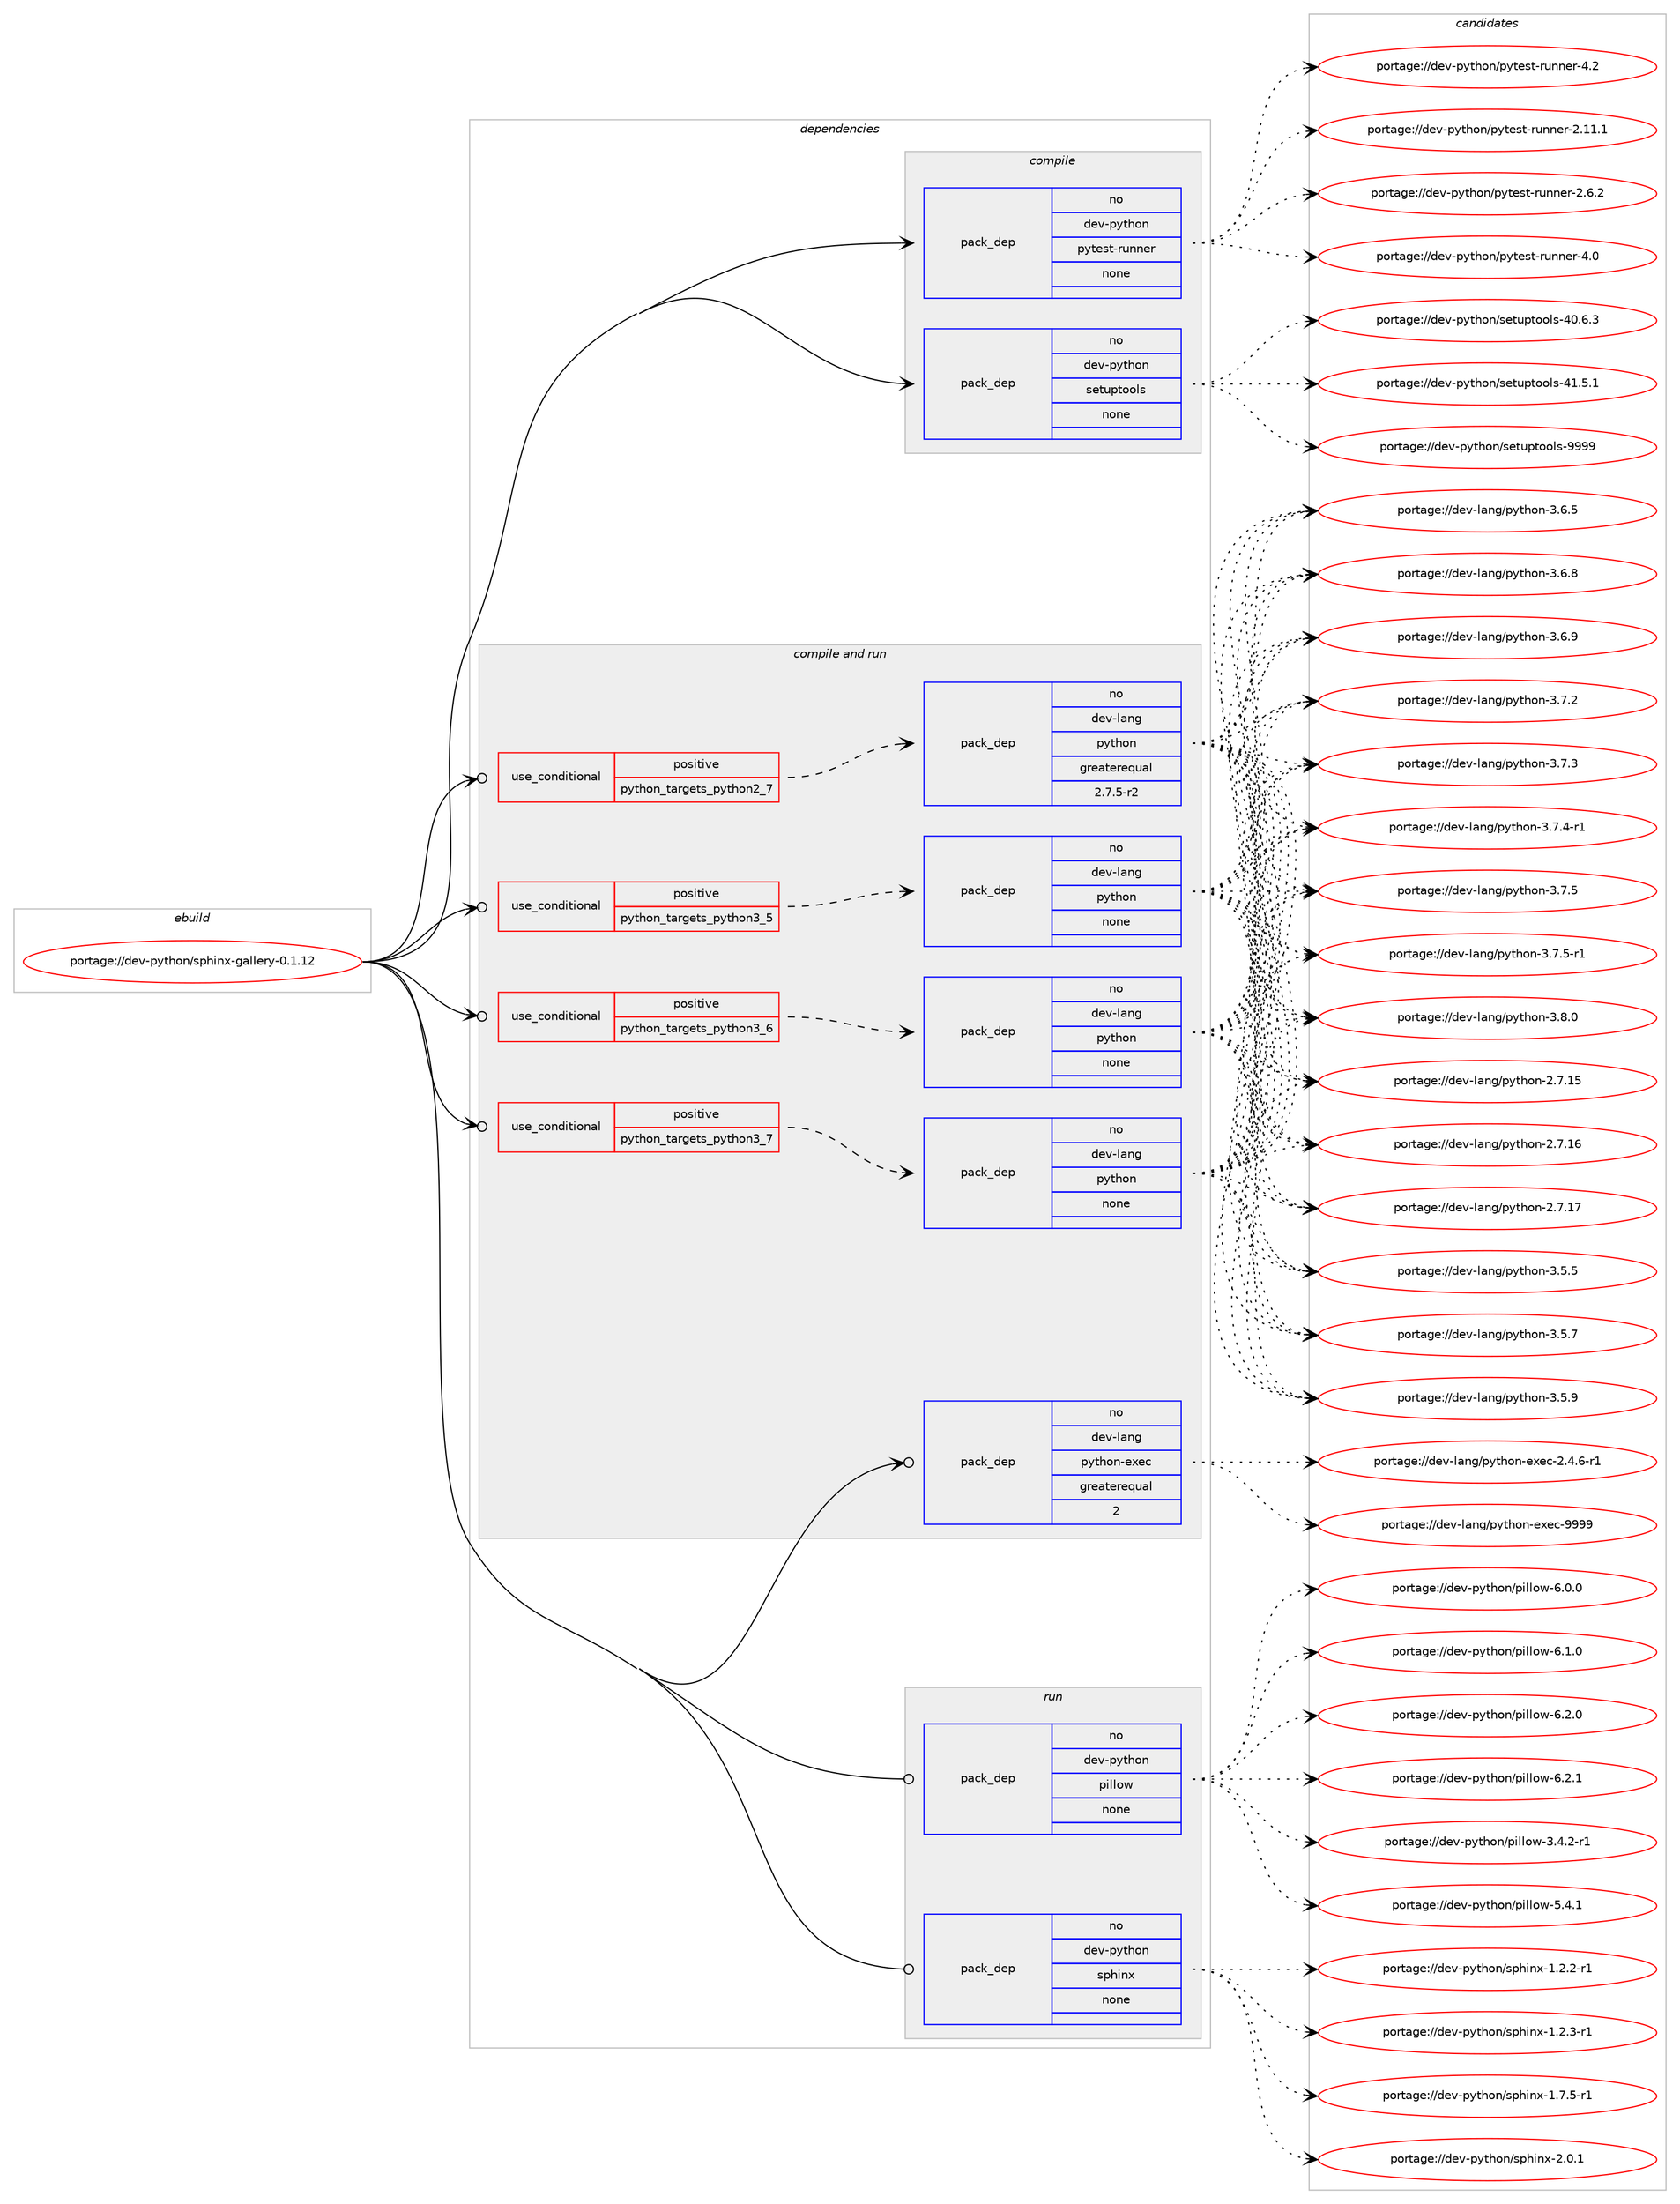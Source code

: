 digraph prolog {

# *************
# Graph options
# *************

newrank=true;
concentrate=true;
compound=true;
graph [rankdir=LR,fontname=Helvetica,fontsize=10,ranksep=1.5];#, ranksep=2.5, nodesep=0.2];
edge  [arrowhead=vee];
node  [fontname=Helvetica,fontsize=10];

# **********
# The ebuild
# **********

subgraph cluster_leftcol {
color=gray;
rank=same;
label=<<i>ebuild</i>>;
id [label="portage://dev-python/sphinx-gallery-0.1.12", color=red, width=4, href="../dev-python/sphinx-gallery-0.1.12.svg"];
}

# ****************
# The dependencies
# ****************

subgraph cluster_midcol {
color=gray;
label=<<i>dependencies</i>>;
subgraph cluster_compile {
fillcolor="#eeeeee";
style=filled;
label=<<i>compile</i>>;
subgraph pack130743 {
dependency173082 [label=<<TABLE BORDER="0" CELLBORDER="1" CELLSPACING="0" CELLPADDING="4" WIDTH="220"><TR><TD ROWSPAN="6" CELLPADDING="30">pack_dep</TD></TR><TR><TD WIDTH="110">no</TD></TR><TR><TD>dev-python</TD></TR><TR><TD>pytest-runner</TD></TR><TR><TD>none</TD></TR><TR><TD></TD></TR></TABLE>>, shape=none, color=blue];
}
id:e -> dependency173082:w [weight=20,style="solid",arrowhead="vee"];
subgraph pack130744 {
dependency173083 [label=<<TABLE BORDER="0" CELLBORDER="1" CELLSPACING="0" CELLPADDING="4" WIDTH="220"><TR><TD ROWSPAN="6" CELLPADDING="30">pack_dep</TD></TR><TR><TD WIDTH="110">no</TD></TR><TR><TD>dev-python</TD></TR><TR><TD>setuptools</TD></TR><TR><TD>none</TD></TR><TR><TD></TD></TR></TABLE>>, shape=none, color=blue];
}
id:e -> dependency173083:w [weight=20,style="solid",arrowhead="vee"];
}
subgraph cluster_compileandrun {
fillcolor="#eeeeee";
style=filled;
label=<<i>compile and run</i>>;
subgraph cond38936 {
dependency173084 [label=<<TABLE BORDER="0" CELLBORDER="1" CELLSPACING="0" CELLPADDING="4"><TR><TD ROWSPAN="3" CELLPADDING="10">use_conditional</TD></TR><TR><TD>positive</TD></TR><TR><TD>python_targets_python2_7</TD></TR></TABLE>>, shape=none, color=red];
subgraph pack130745 {
dependency173085 [label=<<TABLE BORDER="0" CELLBORDER="1" CELLSPACING="0" CELLPADDING="4" WIDTH="220"><TR><TD ROWSPAN="6" CELLPADDING="30">pack_dep</TD></TR><TR><TD WIDTH="110">no</TD></TR><TR><TD>dev-lang</TD></TR><TR><TD>python</TD></TR><TR><TD>greaterequal</TD></TR><TR><TD>2.7.5-r2</TD></TR></TABLE>>, shape=none, color=blue];
}
dependency173084:e -> dependency173085:w [weight=20,style="dashed",arrowhead="vee"];
}
id:e -> dependency173084:w [weight=20,style="solid",arrowhead="odotvee"];
subgraph cond38937 {
dependency173086 [label=<<TABLE BORDER="0" CELLBORDER="1" CELLSPACING="0" CELLPADDING="4"><TR><TD ROWSPAN="3" CELLPADDING="10">use_conditional</TD></TR><TR><TD>positive</TD></TR><TR><TD>python_targets_python3_5</TD></TR></TABLE>>, shape=none, color=red];
subgraph pack130746 {
dependency173087 [label=<<TABLE BORDER="0" CELLBORDER="1" CELLSPACING="0" CELLPADDING="4" WIDTH="220"><TR><TD ROWSPAN="6" CELLPADDING="30">pack_dep</TD></TR><TR><TD WIDTH="110">no</TD></TR><TR><TD>dev-lang</TD></TR><TR><TD>python</TD></TR><TR><TD>none</TD></TR><TR><TD></TD></TR></TABLE>>, shape=none, color=blue];
}
dependency173086:e -> dependency173087:w [weight=20,style="dashed",arrowhead="vee"];
}
id:e -> dependency173086:w [weight=20,style="solid",arrowhead="odotvee"];
subgraph cond38938 {
dependency173088 [label=<<TABLE BORDER="0" CELLBORDER="1" CELLSPACING="0" CELLPADDING="4"><TR><TD ROWSPAN="3" CELLPADDING="10">use_conditional</TD></TR><TR><TD>positive</TD></TR><TR><TD>python_targets_python3_6</TD></TR></TABLE>>, shape=none, color=red];
subgraph pack130747 {
dependency173089 [label=<<TABLE BORDER="0" CELLBORDER="1" CELLSPACING="0" CELLPADDING="4" WIDTH="220"><TR><TD ROWSPAN="6" CELLPADDING="30">pack_dep</TD></TR><TR><TD WIDTH="110">no</TD></TR><TR><TD>dev-lang</TD></TR><TR><TD>python</TD></TR><TR><TD>none</TD></TR><TR><TD></TD></TR></TABLE>>, shape=none, color=blue];
}
dependency173088:e -> dependency173089:w [weight=20,style="dashed",arrowhead="vee"];
}
id:e -> dependency173088:w [weight=20,style="solid",arrowhead="odotvee"];
subgraph cond38939 {
dependency173090 [label=<<TABLE BORDER="0" CELLBORDER="1" CELLSPACING="0" CELLPADDING="4"><TR><TD ROWSPAN="3" CELLPADDING="10">use_conditional</TD></TR><TR><TD>positive</TD></TR><TR><TD>python_targets_python3_7</TD></TR></TABLE>>, shape=none, color=red];
subgraph pack130748 {
dependency173091 [label=<<TABLE BORDER="0" CELLBORDER="1" CELLSPACING="0" CELLPADDING="4" WIDTH="220"><TR><TD ROWSPAN="6" CELLPADDING="30">pack_dep</TD></TR><TR><TD WIDTH="110">no</TD></TR><TR><TD>dev-lang</TD></TR><TR><TD>python</TD></TR><TR><TD>none</TD></TR><TR><TD></TD></TR></TABLE>>, shape=none, color=blue];
}
dependency173090:e -> dependency173091:w [weight=20,style="dashed",arrowhead="vee"];
}
id:e -> dependency173090:w [weight=20,style="solid",arrowhead="odotvee"];
subgraph pack130749 {
dependency173092 [label=<<TABLE BORDER="0" CELLBORDER="1" CELLSPACING="0" CELLPADDING="4" WIDTH="220"><TR><TD ROWSPAN="6" CELLPADDING="30">pack_dep</TD></TR><TR><TD WIDTH="110">no</TD></TR><TR><TD>dev-lang</TD></TR><TR><TD>python-exec</TD></TR><TR><TD>greaterequal</TD></TR><TR><TD>2</TD></TR></TABLE>>, shape=none, color=blue];
}
id:e -> dependency173092:w [weight=20,style="solid",arrowhead="odotvee"];
}
subgraph cluster_run {
fillcolor="#eeeeee";
style=filled;
label=<<i>run</i>>;
subgraph pack130750 {
dependency173093 [label=<<TABLE BORDER="0" CELLBORDER="1" CELLSPACING="0" CELLPADDING="4" WIDTH="220"><TR><TD ROWSPAN="6" CELLPADDING="30">pack_dep</TD></TR><TR><TD WIDTH="110">no</TD></TR><TR><TD>dev-python</TD></TR><TR><TD>pillow</TD></TR><TR><TD>none</TD></TR><TR><TD></TD></TR></TABLE>>, shape=none, color=blue];
}
id:e -> dependency173093:w [weight=20,style="solid",arrowhead="odot"];
subgraph pack130751 {
dependency173094 [label=<<TABLE BORDER="0" CELLBORDER="1" CELLSPACING="0" CELLPADDING="4" WIDTH="220"><TR><TD ROWSPAN="6" CELLPADDING="30">pack_dep</TD></TR><TR><TD WIDTH="110">no</TD></TR><TR><TD>dev-python</TD></TR><TR><TD>sphinx</TD></TR><TR><TD>none</TD></TR><TR><TD></TD></TR></TABLE>>, shape=none, color=blue];
}
id:e -> dependency173094:w [weight=20,style="solid",arrowhead="odot"];
}
}

# **************
# The candidates
# **************

subgraph cluster_choices {
rank=same;
color=gray;
label=<<i>candidates</i>>;

subgraph choice130743 {
color=black;
nodesep=1;
choiceportage10010111845112121116104111110471121211161011151164511411711011010111445504649494649 [label="portage://dev-python/pytest-runner-2.11.1", color=red, width=4,href="../dev-python/pytest-runner-2.11.1.svg"];
choiceportage100101118451121211161041111104711212111610111511645114117110110101114455046544650 [label="portage://dev-python/pytest-runner-2.6.2", color=red, width=4,href="../dev-python/pytest-runner-2.6.2.svg"];
choiceportage10010111845112121116104111110471121211161011151164511411711011010111445524648 [label="portage://dev-python/pytest-runner-4.0", color=red, width=4,href="../dev-python/pytest-runner-4.0.svg"];
choiceportage10010111845112121116104111110471121211161011151164511411711011010111445524650 [label="portage://dev-python/pytest-runner-4.2", color=red, width=4,href="../dev-python/pytest-runner-4.2.svg"];
dependency173082:e -> choiceportage10010111845112121116104111110471121211161011151164511411711011010111445504649494649:w [style=dotted,weight="100"];
dependency173082:e -> choiceportage100101118451121211161041111104711212111610111511645114117110110101114455046544650:w [style=dotted,weight="100"];
dependency173082:e -> choiceportage10010111845112121116104111110471121211161011151164511411711011010111445524648:w [style=dotted,weight="100"];
dependency173082:e -> choiceportage10010111845112121116104111110471121211161011151164511411711011010111445524650:w [style=dotted,weight="100"];
}
subgraph choice130744 {
color=black;
nodesep=1;
choiceportage100101118451121211161041111104711510111611711211611111110811545524846544651 [label="portage://dev-python/setuptools-40.6.3", color=red, width=4,href="../dev-python/setuptools-40.6.3.svg"];
choiceportage100101118451121211161041111104711510111611711211611111110811545524946534649 [label="portage://dev-python/setuptools-41.5.1", color=red, width=4,href="../dev-python/setuptools-41.5.1.svg"];
choiceportage10010111845112121116104111110471151011161171121161111111081154557575757 [label="portage://dev-python/setuptools-9999", color=red, width=4,href="../dev-python/setuptools-9999.svg"];
dependency173083:e -> choiceportage100101118451121211161041111104711510111611711211611111110811545524846544651:w [style=dotted,weight="100"];
dependency173083:e -> choiceportage100101118451121211161041111104711510111611711211611111110811545524946534649:w [style=dotted,weight="100"];
dependency173083:e -> choiceportage10010111845112121116104111110471151011161171121161111111081154557575757:w [style=dotted,weight="100"];
}
subgraph choice130745 {
color=black;
nodesep=1;
choiceportage10010111845108971101034711212111610411111045504655464953 [label="portage://dev-lang/python-2.7.15", color=red, width=4,href="../dev-lang/python-2.7.15.svg"];
choiceportage10010111845108971101034711212111610411111045504655464954 [label="portage://dev-lang/python-2.7.16", color=red, width=4,href="../dev-lang/python-2.7.16.svg"];
choiceportage10010111845108971101034711212111610411111045504655464955 [label="portage://dev-lang/python-2.7.17", color=red, width=4,href="../dev-lang/python-2.7.17.svg"];
choiceportage100101118451089711010347112121116104111110455146534653 [label="portage://dev-lang/python-3.5.5", color=red, width=4,href="../dev-lang/python-3.5.5.svg"];
choiceportage100101118451089711010347112121116104111110455146534655 [label="portage://dev-lang/python-3.5.7", color=red, width=4,href="../dev-lang/python-3.5.7.svg"];
choiceportage100101118451089711010347112121116104111110455146534657 [label="portage://dev-lang/python-3.5.9", color=red, width=4,href="../dev-lang/python-3.5.9.svg"];
choiceportage100101118451089711010347112121116104111110455146544653 [label="portage://dev-lang/python-3.6.5", color=red, width=4,href="../dev-lang/python-3.6.5.svg"];
choiceportage100101118451089711010347112121116104111110455146544656 [label="portage://dev-lang/python-3.6.8", color=red, width=4,href="../dev-lang/python-3.6.8.svg"];
choiceportage100101118451089711010347112121116104111110455146544657 [label="portage://dev-lang/python-3.6.9", color=red, width=4,href="../dev-lang/python-3.6.9.svg"];
choiceportage100101118451089711010347112121116104111110455146554650 [label="portage://dev-lang/python-3.7.2", color=red, width=4,href="../dev-lang/python-3.7.2.svg"];
choiceportage100101118451089711010347112121116104111110455146554651 [label="portage://dev-lang/python-3.7.3", color=red, width=4,href="../dev-lang/python-3.7.3.svg"];
choiceportage1001011184510897110103471121211161041111104551465546524511449 [label="portage://dev-lang/python-3.7.4-r1", color=red, width=4,href="../dev-lang/python-3.7.4-r1.svg"];
choiceportage100101118451089711010347112121116104111110455146554653 [label="portage://dev-lang/python-3.7.5", color=red, width=4,href="../dev-lang/python-3.7.5.svg"];
choiceportage1001011184510897110103471121211161041111104551465546534511449 [label="portage://dev-lang/python-3.7.5-r1", color=red, width=4,href="../dev-lang/python-3.7.5-r1.svg"];
choiceportage100101118451089711010347112121116104111110455146564648 [label="portage://dev-lang/python-3.8.0", color=red, width=4,href="../dev-lang/python-3.8.0.svg"];
dependency173085:e -> choiceportage10010111845108971101034711212111610411111045504655464953:w [style=dotted,weight="100"];
dependency173085:e -> choiceportage10010111845108971101034711212111610411111045504655464954:w [style=dotted,weight="100"];
dependency173085:e -> choiceportage10010111845108971101034711212111610411111045504655464955:w [style=dotted,weight="100"];
dependency173085:e -> choiceportage100101118451089711010347112121116104111110455146534653:w [style=dotted,weight="100"];
dependency173085:e -> choiceportage100101118451089711010347112121116104111110455146534655:w [style=dotted,weight="100"];
dependency173085:e -> choiceportage100101118451089711010347112121116104111110455146534657:w [style=dotted,weight="100"];
dependency173085:e -> choiceportage100101118451089711010347112121116104111110455146544653:w [style=dotted,weight="100"];
dependency173085:e -> choiceportage100101118451089711010347112121116104111110455146544656:w [style=dotted,weight="100"];
dependency173085:e -> choiceportage100101118451089711010347112121116104111110455146544657:w [style=dotted,weight="100"];
dependency173085:e -> choiceportage100101118451089711010347112121116104111110455146554650:w [style=dotted,weight="100"];
dependency173085:e -> choiceportage100101118451089711010347112121116104111110455146554651:w [style=dotted,weight="100"];
dependency173085:e -> choiceportage1001011184510897110103471121211161041111104551465546524511449:w [style=dotted,weight="100"];
dependency173085:e -> choiceportage100101118451089711010347112121116104111110455146554653:w [style=dotted,weight="100"];
dependency173085:e -> choiceportage1001011184510897110103471121211161041111104551465546534511449:w [style=dotted,weight="100"];
dependency173085:e -> choiceportage100101118451089711010347112121116104111110455146564648:w [style=dotted,weight="100"];
}
subgraph choice130746 {
color=black;
nodesep=1;
choiceportage10010111845108971101034711212111610411111045504655464953 [label="portage://dev-lang/python-2.7.15", color=red, width=4,href="../dev-lang/python-2.7.15.svg"];
choiceportage10010111845108971101034711212111610411111045504655464954 [label="portage://dev-lang/python-2.7.16", color=red, width=4,href="../dev-lang/python-2.7.16.svg"];
choiceportage10010111845108971101034711212111610411111045504655464955 [label="portage://dev-lang/python-2.7.17", color=red, width=4,href="../dev-lang/python-2.7.17.svg"];
choiceportage100101118451089711010347112121116104111110455146534653 [label="portage://dev-lang/python-3.5.5", color=red, width=4,href="../dev-lang/python-3.5.5.svg"];
choiceportage100101118451089711010347112121116104111110455146534655 [label="portage://dev-lang/python-3.5.7", color=red, width=4,href="../dev-lang/python-3.5.7.svg"];
choiceportage100101118451089711010347112121116104111110455146534657 [label="portage://dev-lang/python-3.5.9", color=red, width=4,href="../dev-lang/python-3.5.9.svg"];
choiceportage100101118451089711010347112121116104111110455146544653 [label="portage://dev-lang/python-3.6.5", color=red, width=4,href="../dev-lang/python-3.6.5.svg"];
choiceportage100101118451089711010347112121116104111110455146544656 [label="portage://dev-lang/python-3.6.8", color=red, width=4,href="../dev-lang/python-3.6.8.svg"];
choiceportage100101118451089711010347112121116104111110455146544657 [label="portage://dev-lang/python-3.6.9", color=red, width=4,href="../dev-lang/python-3.6.9.svg"];
choiceportage100101118451089711010347112121116104111110455146554650 [label="portage://dev-lang/python-3.7.2", color=red, width=4,href="../dev-lang/python-3.7.2.svg"];
choiceportage100101118451089711010347112121116104111110455146554651 [label="portage://dev-lang/python-3.7.3", color=red, width=4,href="../dev-lang/python-3.7.3.svg"];
choiceportage1001011184510897110103471121211161041111104551465546524511449 [label="portage://dev-lang/python-3.7.4-r1", color=red, width=4,href="../dev-lang/python-3.7.4-r1.svg"];
choiceportage100101118451089711010347112121116104111110455146554653 [label="portage://dev-lang/python-3.7.5", color=red, width=4,href="../dev-lang/python-3.7.5.svg"];
choiceportage1001011184510897110103471121211161041111104551465546534511449 [label="portage://dev-lang/python-3.7.5-r1", color=red, width=4,href="../dev-lang/python-3.7.5-r1.svg"];
choiceportage100101118451089711010347112121116104111110455146564648 [label="portage://dev-lang/python-3.8.0", color=red, width=4,href="../dev-lang/python-3.8.0.svg"];
dependency173087:e -> choiceportage10010111845108971101034711212111610411111045504655464953:w [style=dotted,weight="100"];
dependency173087:e -> choiceportage10010111845108971101034711212111610411111045504655464954:w [style=dotted,weight="100"];
dependency173087:e -> choiceportage10010111845108971101034711212111610411111045504655464955:w [style=dotted,weight="100"];
dependency173087:e -> choiceportage100101118451089711010347112121116104111110455146534653:w [style=dotted,weight="100"];
dependency173087:e -> choiceportage100101118451089711010347112121116104111110455146534655:w [style=dotted,weight="100"];
dependency173087:e -> choiceportage100101118451089711010347112121116104111110455146534657:w [style=dotted,weight="100"];
dependency173087:e -> choiceportage100101118451089711010347112121116104111110455146544653:w [style=dotted,weight="100"];
dependency173087:e -> choiceportage100101118451089711010347112121116104111110455146544656:w [style=dotted,weight="100"];
dependency173087:e -> choiceportage100101118451089711010347112121116104111110455146544657:w [style=dotted,weight="100"];
dependency173087:e -> choiceportage100101118451089711010347112121116104111110455146554650:w [style=dotted,weight="100"];
dependency173087:e -> choiceportage100101118451089711010347112121116104111110455146554651:w [style=dotted,weight="100"];
dependency173087:e -> choiceportage1001011184510897110103471121211161041111104551465546524511449:w [style=dotted,weight="100"];
dependency173087:e -> choiceportage100101118451089711010347112121116104111110455146554653:w [style=dotted,weight="100"];
dependency173087:e -> choiceportage1001011184510897110103471121211161041111104551465546534511449:w [style=dotted,weight="100"];
dependency173087:e -> choiceportage100101118451089711010347112121116104111110455146564648:w [style=dotted,weight="100"];
}
subgraph choice130747 {
color=black;
nodesep=1;
choiceportage10010111845108971101034711212111610411111045504655464953 [label="portage://dev-lang/python-2.7.15", color=red, width=4,href="../dev-lang/python-2.7.15.svg"];
choiceportage10010111845108971101034711212111610411111045504655464954 [label="portage://dev-lang/python-2.7.16", color=red, width=4,href="../dev-lang/python-2.7.16.svg"];
choiceportage10010111845108971101034711212111610411111045504655464955 [label="portage://dev-lang/python-2.7.17", color=red, width=4,href="../dev-lang/python-2.7.17.svg"];
choiceportage100101118451089711010347112121116104111110455146534653 [label="portage://dev-lang/python-3.5.5", color=red, width=4,href="../dev-lang/python-3.5.5.svg"];
choiceportage100101118451089711010347112121116104111110455146534655 [label="portage://dev-lang/python-3.5.7", color=red, width=4,href="../dev-lang/python-3.5.7.svg"];
choiceportage100101118451089711010347112121116104111110455146534657 [label="portage://dev-lang/python-3.5.9", color=red, width=4,href="../dev-lang/python-3.5.9.svg"];
choiceportage100101118451089711010347112121116104111110455146544653 [label="portage://dev-lang/python-3.6.5", color=red, width=4,href="../dev-lang/python-3.6.5.svg"];
choiceportage100101118451089711010347112121116104111110455146544656 [label="portage://dev-lang/python-3.6.8", color=red, width=4,href="../dev-lang/python-3.6.8.svg"];
choiceportage100101118451089711010347112121116104111110455146544657 [label="portage://dev-lang/python-3.6.9", color=red, width=4,href="../dev-lang/python-3.6.9.svg"];
choiceportage100101118451089711010347112121116104111110455146554650 [label="portage://dev-lang/python-3.7.2", color=red, width=4,href="../dev-lang/python-3.7.2.svg"];
choiceportage100101118451089711010347112121116104111110455146554651 [label="portage://dev-lang/python-3.7.3", color=red, width=4,href="../dev-lang/python-3.7.3.svg"];
choiceportage1001011184510897110103471121211161041111104551465546524511449 [label="portage://dev-lang/python-3.7.4-r1", color=red, width=4,href="../dev-lang/python-3.7.4-r1.svg"];
choiceportage100101118451089711010347112121116104111110455146554653 [label="portage://dev-lang/python-3.7.5", color=red, width=4,href="../dev-lang/python-3.7.5.svg"];
choiceportage1001011184510897110103471121211161041111104551465546534511449 [label="portage://dev-lang/python-3.7.5-r1", color=red, width=4,href="../dev-lang/python-3.7.5-r1.svg"];
choiceportage100101118451089711010347112121116104111110455146564648 [label="portage://dev-lang/python-3.8.0", color=red, width=4,href="../dev-lang/python-3.8.0.svg"];
dependency173089:e -> choiceportage10010111845108971101034711212111610411111045504655464953:w [style=dotted,weight="100"];
dependency173089:e -> choiceportage10010111845108971101034711212111610411111045504655464954:w [style=dotted,weight="100"];
dependency173089:e -> choiceportage10010111845108971101034711212111610411111045504655464955:w [style=dotted,weight="100"];
dependency173089:e -> choiceportage100101118451089711010347112121116104111110455146534653:w [style=dotted,weight="100"];
dependency173089:e -> choiceportage100101118451089711010347112121116104111110455146534655:w [style=dotted,weight="100"];
dependency173089:e -> choiceportage100101118451089711010347112121116104111110455146534657:w [style=dotted,weight="100"];
dependency173089:e -> choiceportage100101118451089711010347112121116104111110455146544653:w [style=dotted,weight="100"];
dependency173089:e -> choiceportage100101118451089711010347112121116104111110455146544656:w [style=dotted,weight="100"];
dependency173089:e -> choiceportage100101118451089711010347112121116104111110455146544657:w [style=dotted,weight="100"];
dependency173089:e -> choiceportage100101118451089711010347112121116104111110455146554650:w [style=dotted,weight="100"];
dependency173089:e -> choiceportage100101118451089711010347112121116104111110455146554651:w [style=dotted,weight="100"];
dependency173089:e -> choiceportage1001011184510897110103471121211161041111104551465546524511449:w [style=dotted,weight="100"];
dependency173089:e -> choiceportage100101118451089711010347112121116104111110455146554653:w [style=dotted,weight="100"];
dependency173089:e -> choiceportage1001011184510897110103471121211161041111104551465546534511449:w [style=dotted,weight="100"];
dependency173089:e -> choiceportage100101118451089711010347112121116104111110455146564648:w [style=dotted,weight="100"];
}
subgraph choice130748 {
color=black;
nodesep=1;
choiceportage10010111845108971101034711212111610411111045504655464953 [label="portage://dev-lang/python-2.7.15", color=red, width=4,href="../dev-lang/python-2.7.15.svg"];
choiceportage10010111845108971101034711212111610411111045504655464954 [label="portage://dev-lang/python-2.7.16", color=red, width=4,href="../dev-lang/python-2.7.16.svg"];
choiceportage10010111845108971101034711212111610411111045504655464955 [label="portage://dev-lang/python-2.7.17", color=red, width=4,href="../dev-lang/python-2.7.17.svg"];
choiceportage100101118451089711010347112121116104111110455146534653 [label="portage://dev-lang/python-3.5.5", color=red, width=4,href="../dev-lang/python-3.5.5.svg"];
choiceportage100101118451089711010347112121116104111110455146534655 [label="portage://dev-lang/python-3.5.7", color=red, width=4,href="../dev-lang/python-3.5.7.svg"];
choiceportage100101118451089711010347112121116104111110455146534657 [label="portage://dev-lang/python-3.5.9", color=red, width=4,href="../dev-lang/python-3.5.9.svg"];
choiceportage100101118451089711010347112121116104111110455146544653 [label="portage://dev-lang/python-3.6.5", color=red, width=4,href="../dev-lang/python-3.6.5.svg"];
choiceportage100101118451089711010347112121116104111110455146544656 [label="portage://dev-lang/python-3.6.8", color=red, width=4,href="../dev-lang/python-3.6.8.svg"];
choiceportage100101118451089711010347112121116104111110455146544657 [label="portage://dev-lang/python-3.6.9", color=red, width=4,href="../dev-lang/python-3.6.9.svg"];
choiceportage100101118451089711010347112121116104111110455146554650 [label="portage://dev-lang/python-3.7.2", color=red, width=4,href="../dev-lang/python-3.7.2.svg"];
choiceportage100101118451089711010347112121116104111110455146554651 [label="portage://dev-lang/python-3.7.3", color=red, width=4,href="../dev-lang/python-3.7.3.svg"];
choiceportage1001011184510897110103471121211161041111104551465546524511449 [label="portage://dev-lang/python-3.7.4-r1", color=red, width=4,href="../dev-lang/python-3.7.4-r1.svg"];
choiceportage100101118451089711010347112121116104111110455146554653 [label="portage://dev-lang/python-3.7.5", color=red, width=4,href="../dev-lang/python-3.7.5.svg"];
choiceportage1001011184510897110103471121211161041111104551465546534511449 [label="portage://dev-lang/python-3.7.5-r1", color=red, width=4,href="../dev-lang/python-3.7.5-r1.svg"];
choiceportage100101118451089711010347112121116104111110455146564648 [label="portage://dev-lang/python-3.8.0", color=red, width=4,href="../dev-lang/python-3.8.0.svg"];
dependency173091:e -> choiceportage10010111845108971101034711212111610411111045504655464953:w [style=dotted,weight="100"];
dependency173091:e -> choiceportage10010111845108971101034711212111610411111045504655464954:w [style=dotted,weight="100"];
dependency173091:e -> choiceportage10010111845108971101034711212111610411111045504655464955:w [style=dotted,weight="100"];
dependency173091:e -> choiceportage100101118451089711010347112121116104111110455146534653:w [style=dotted,weight="100"];
dependency173091:e -> choiceportage100101118451089711010347112121116104111110455146534655:w [style=dotted,weight="100"];
dependency173091:e -> choiceportage100101118451089711010347112121116104111110455146534657:w [style=dotted,weight="100"];
dependency173091:e -> choiceportage100101118451089711010347112121116104111110455146544653:w [style=dotted,weight="100"];
dependency173091:e -> choiceportage100101118451089711010347112121116104111110455146544656:w [style=dotted,weight="100"];
dependency173091:e -> choiceportage100101118451089711010347112121116104111110455146544657:w [style=dotted,weight="100"];
dependency173091:e -> choiceportage100101118451089711010347112121116104111110455146554650:w [style=dotted,weight="100"];
dependency173091:e -> choiceportage100101118451089711010347112121116104111110455146554651:w [style=dotted,weight="100"];
dependency173091:e -> choiceportage1001011184510897110103471121211161041111104551465546524511449:w [style=dotted,weight="100"];
dependency173091:e -> choiceportage100101118451089711010347112121116104111110455146554653:w [style=dotted,weight="100"];
dependency173091:e -> choiceportage1001011184510897110103471121211161041111104551465546534511449:w [style=dotted,weight="100"];
dependency173091:e -> choiceportage100101118451089711010347112121116104111110455146564648:w [style=dotted,weight="100"];
}
subgraph choice130749 {
color=black;
nodesep=1;
choiceportage10010111845108971101034711212111610411111045101120101994550465246544511449 [label="portage://dev-lang/python-exec-2.4.6-r1", color=red, width=4,href="../dev-lang/python-exec-2.4.6-r1.svg"];
choiceportage10010111845108971101034711212111610411111045101120101994557575757 [label="portage://dev-lang/python-exec-9999", color=red, width=4,href="../dev-lang/python-exec-9999.svg"];
dependency173092:e -> choiceportage10010111845108971101034711212111610411111045101120101994550465246544511449:w [style=dotted,weight="100"];
dependency173092:e -> choiceportage10010111845108971101034711212111610411111045101120101994557575757:w [style=dotted,weight="100"];
}
subgraph choice130750 {
color=black;
nodesep=1;
choiceportage10010111845112121116104111110471121051081081111194551465246504511449 [label="portage://dev-python/pillow-3.4.2-r1", color=red, width=4,href="../dev-python/pillow-3.4.2-r1.svg"];
choiceportage1001011184511212111610411111047112105108108111119455346524649 [label="portage://dev-python/pillow-5.4.1", color=red, width=4,href="../dev-python/pillow-5.4.1.svg"];
choiceportage1001011184511212111610411111047112105108108111119455446484648 [label="portage://dev-python/pillow-6.0.0", color=red, width=4,href="../dev-python/pillow-6.0.0.svg"];
choiceportage1001011184511212111610411111047112105108108111119455446494648 [label="portage://dev-python/pillow-6.1.0", color=red, width=4,href="../dev-python/pillow-6.1.0.svg"];
choiceportage1001011184511212111610411111047112105108108111119455446504648 [label="portage://dev-python/pillow-6.2.0", color=red, width=4,href="../dev-python/pillow-6.2.0.svg"];
choiceportage1001011184511212111610411111047112105108108111119455446504649 [label="portage://dev-python/pillow-6.2.1", color=red, width=4,href="../dev-python/pillow-6.2.1.svg"];
dependency173093:e -> choiceportage10010111845112121116104111110471121051081081111194551465246504511449:w [style=dotted,weight="100"];
dependency173093:e -> choiceportage1001011184511212111610411111047112105108108111119455346524649:w [style=dotted,weight="100"];
dependency173093:e -> choiceportage1001011184511212111610411111047112105108108111119455446484648:w [style=dotted,weight="100"];
dependency173093:e -> choiceportage1001011184511212111610411111047112105108108111119455446494648:w [style=dotted,weight="100"];
dependency173093:e -> choiceportage1001011184511212111610411111047112105108108111119455446504648:w [style=dotted,weight="100"];
dependency173093:e -> choiceportage1001011184511212111610411111047112105108108111119455446504649:w [style=dotted,weight="100"];
}
subgraph choice130751 {
color=black;
nodesep=1;
choiceportage10010111845112121116104111110471151121041051101204549465046504511449 [label="portage://dev-python/sphinx-1.2.2-r1", color=red, width=4,href="../dev-python/sphinx-1.2.2-r1.svg"];
choiceportage10010111845112121116104111110471151121041051101204549465046514511449 [label="portage://dev-python/sphinx-1.2.3-r1", color=red, width=4,href="../dev-python/sphinx-1.2.3-r1.svg"];
choiceportage10010111845112121116104111110471151121041051101204549465546534511449 [label="portage://dev-python/sphinx-1.7.5-r1", color=red, width=4,href="../dev-python/sphinx-1.7.5-r1.svg"];
choiceportage1001011184511212111610411111047115112104105110120455046484649 [label="portage://dev-python/sphinx-2.0.1", color=red, width=4,href="../dev-python/sphinx-2.0.1.svg"];
dependency173094:e -> choiceportage10010111845112121116104111110471151121041051101204549465046504511449:w [style=dotted,weight="100"];
dependency173094:e -> choiceportage10010111845112121116104111110471151121041051101204549465046514511449:w [style=dotted,weight="100"];
dependency173094:e -> choiceportage10010111845112121116104111110471151121041051101204549465546534511449:w [style=dotted,weight="100"];
dependency173094:e -> choiceportage1001011184511212111610411111047115112104105110120455046484649:w [style=dotted,weight="100"];
}
}

}
